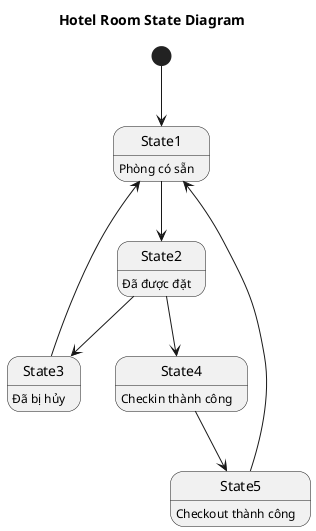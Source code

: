@startuml
title Hotel Room State Diagram

State1: Phòng có sẵn
State2: Đã được đặt
State3: Đã bị hủy
State4: Checkin thành công
State5: Checkout thành công

[*] --> State1
State1-->State2
State2-->State3
State3-->State1
State2-->State4
State4-->State5
State5-->State1

@enduml
